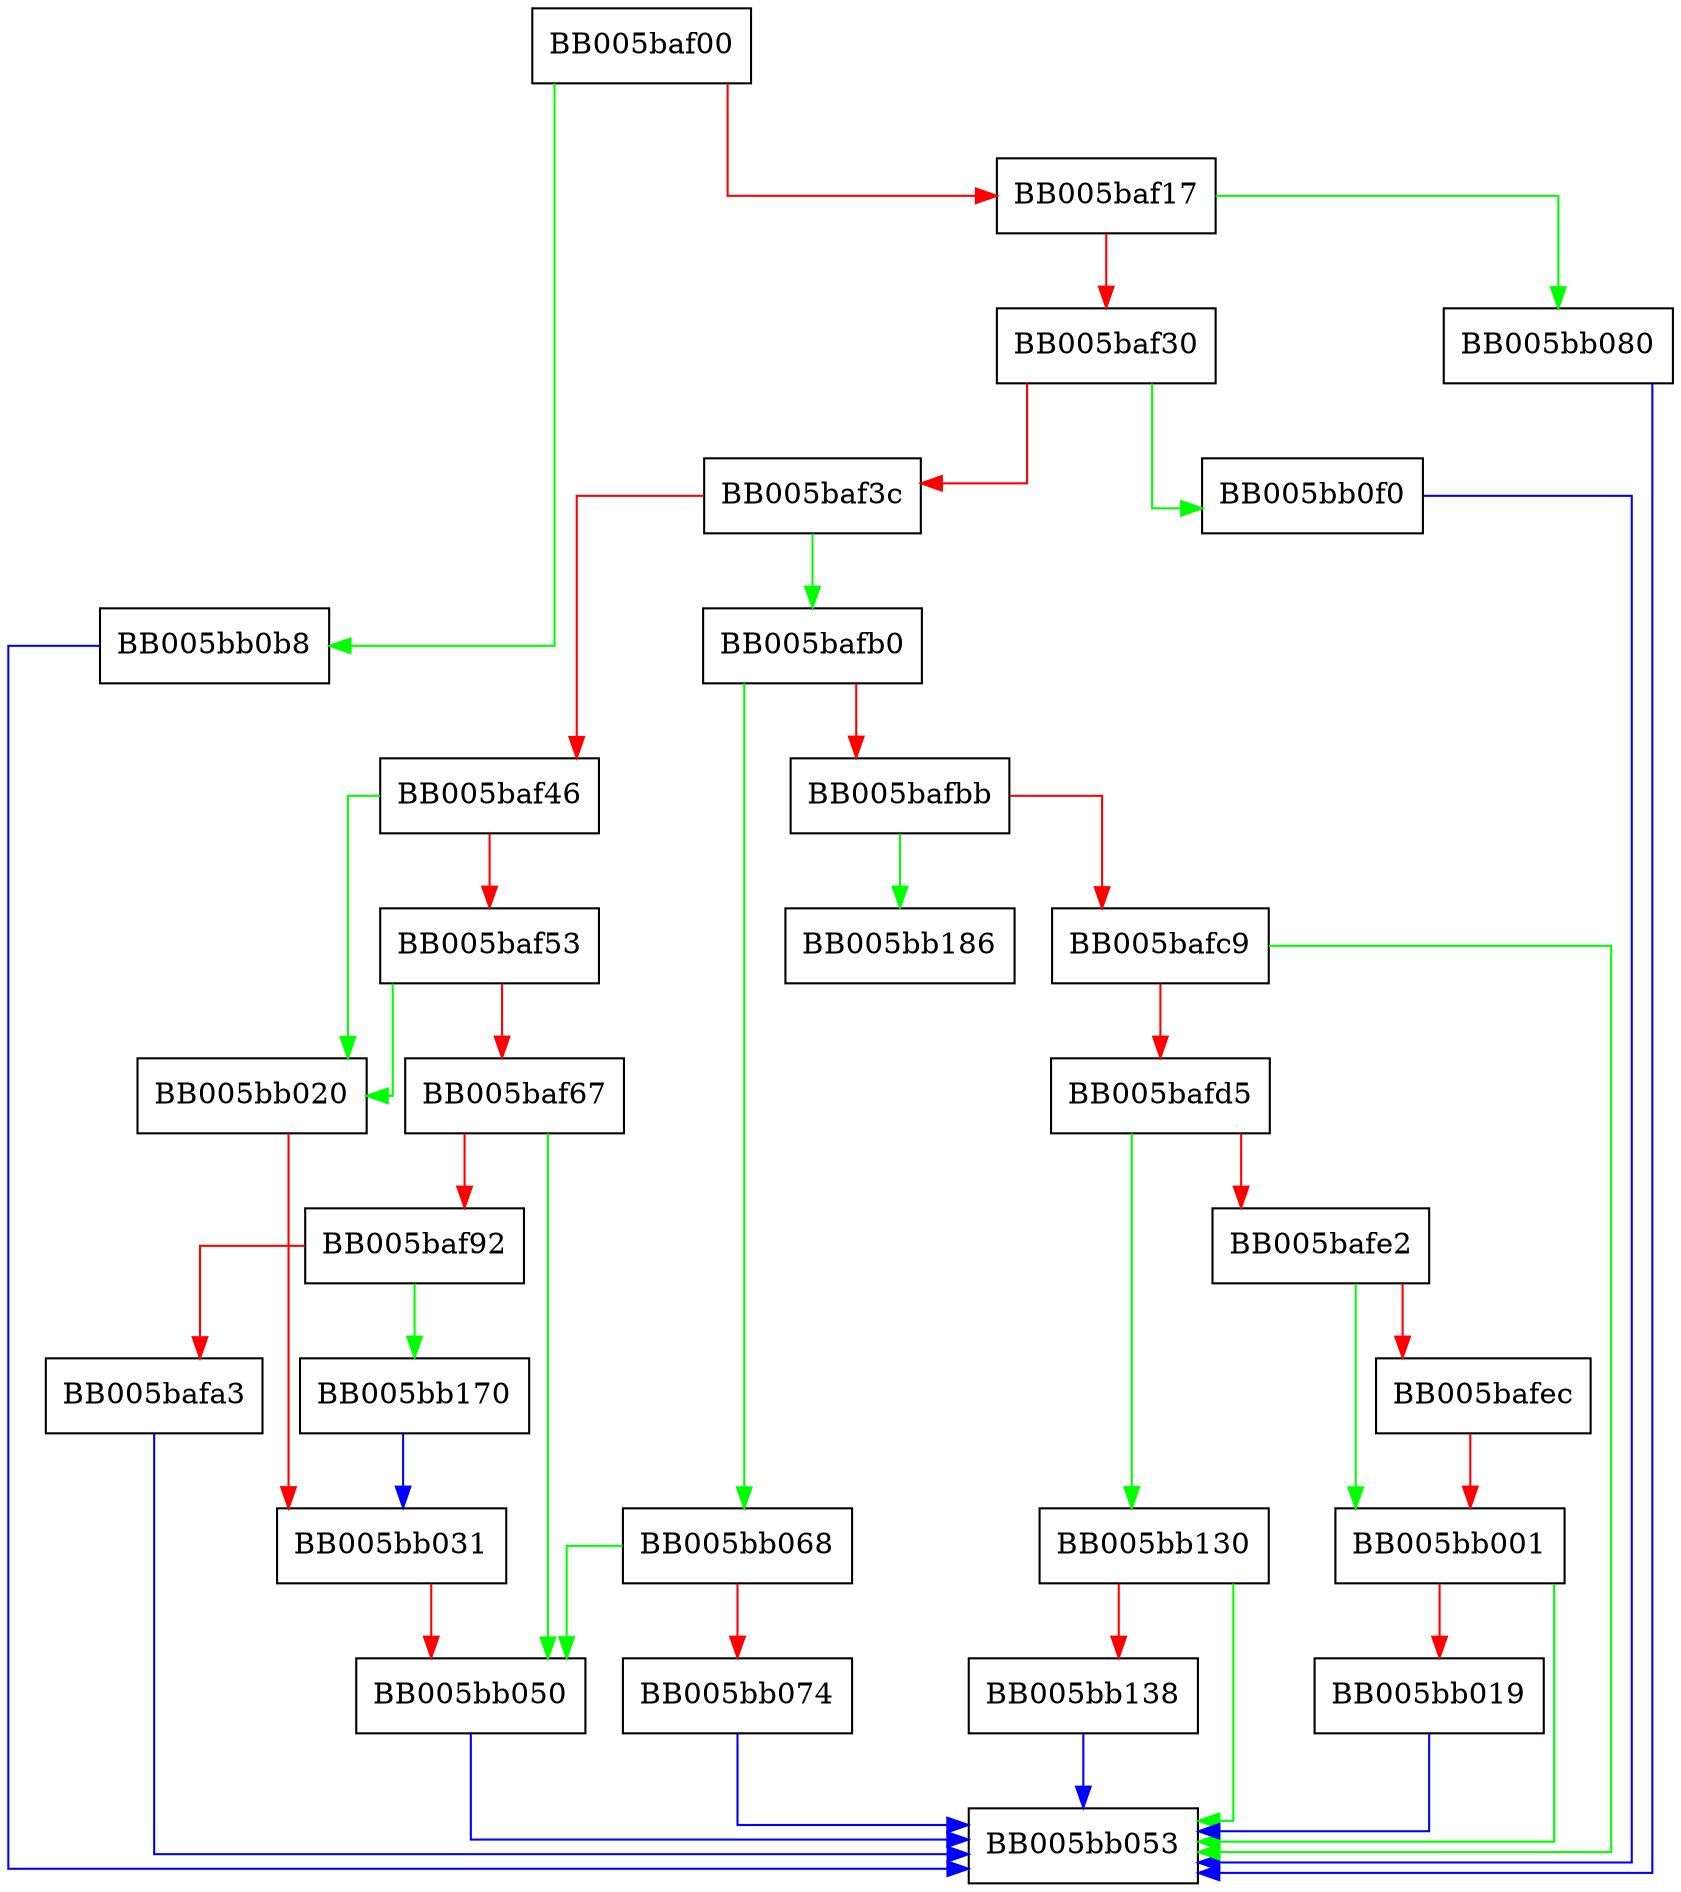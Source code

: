 digraph EVP_EncryptFinal {
  node [shape="box"];
  graph [splines=ortho];
  BB005baf00 -> BB005bb0b8 [color="green"];
  BB005baf00 -> BB005baf17 [color="red"];
  BB005baf17 -> BB005bb080 [color="green"];
  BB005baf17 -> BB005baf30 [color="red"];
  BB005baf30 -> BB005bb0f0 [color="green"];
  BB005baf30 -> BB005baf3c [color="red"];
  BB005baf3c -> BB005bafb0 [color="green"];
  BB005baf3c -> BB005baf46 [color="red"];
  BB005baf46 -> BB005bb020 [color="green"];
  BB005baf46 -> BB005baf53 [color="red"];
  BB005baf53 -> BB005bb020 [color="green"];
  BB005baf53 -> BB005baf67 [color="red"];
  BB005baf67 -> BB005bb050 [color="green"];
  BB005baf67 -> BB005baf92 [color="red"];
  BB005baf92 -> BB005bb170 [color="green"];
  BB005baf92 -> BB005bafa3 [color="red"];
  BB005bafa3 -> BB005bb053 [color="blue"];
  BB005bafb0 -> BB005bb068 [color="green"];
  BB005bafb0 -> BB005bafbb [color="red"];
  BB005bafbb -> BB005bb186 [color="green"];
  BB005bafbb -> BB005bafc9 [color="red"];
  BB005bafc9 -> BB005bb053 [color="green"];
  BB005bafc9 -> BB005bafd5 [color="red"];
  BB005bafd5 -> BB005bb130 [color="green"];
  BB005bafd5 -> BB005bafe2 [color="red"];
  BB005bafe2 -> BB005bb001 [color="green"];
  BB005bafe2 -> BB005bafec [color="red"];
  BB005bafec -> BB005bb001 [color="red"];
  BB005bb001 -> BB005bb053 [color="green"];
  BB005bb001 -> BB005bb019 [color="red"];
  BB005bb019 -> BB005bb053 [color="blue"];
  BB005bb020 -> BB005bb031 [color="red"];
  BB005bb031 -> BB005bb050 [color="red"];
  BB005bb050 -> BB005bb053 [color="blue"];
  BB005bb068 -> BB005bb050 [color="green"];
  BB005bb068 -> BB005bb074 [color="red"];
  BB005bb074 -> BB005bb053 [color="blue"];
  BB005bb080 -> BB005bb053 [color="blue"];
  BB005bb0b8 -> BB005bb053 [color="blue"];
  BB005bb0f0 -> BB005bb053 [color="blue"];
  BB005bb130 -> BB005bb053 [color="green"];
  BB005bb130 -> BB005bb138 [color="red"];
  BB005bb138 -> BB005bb053 [color="blue"];
  BB005bb170 -> BB005bb031 [color="blue"];
}